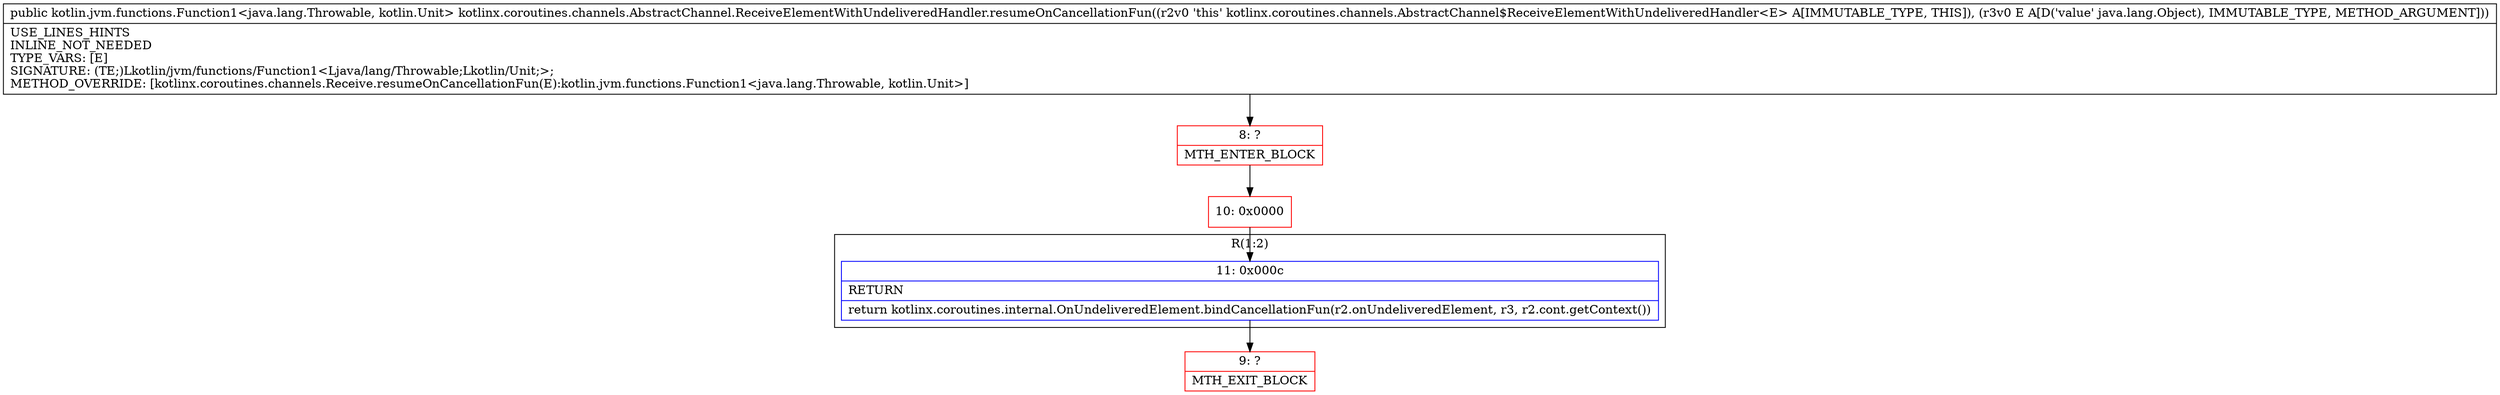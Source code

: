 digraph "CFG forkotlinx.coroutines.channels.AbstractChannel.ReceiveElementWithUndeliveredHandler.resumeOnCancellationFun(Ljava\/lang\/Object;)Lkotlin\/jvm\/functions\/Function1;" {
subgraph cluster_Region_1859421355 {
label = "R(1:2)";
node [shape=record,color=blue];
Node_11 [shape=record,label="{11\:\ 0x000c|RETURN\l|return kotlinx.coroutines.internal.OnUndeliveredElement.bindCancellationFun(r2.onUndeliveredElement, r3, r2.cont.getContext())\l}"];
}
Node_8 [shape=record,color=red,label="{8\:\ ?|MTH_ENTER_BLOCK\l}"];
Node_10 [shape=record,color=red,label="{10\:\ 0x0000}"];
Node_9 [shape=record,color=red,label="{9\:\ ?|MTH_EXIT_BLOCK\l}"];
MethodNode[shape=record,label="{public kotlin.jvm.functions.Function1\<java.lang.Throwable, kotlin.Unit\> kotlinx.coroutines.channels.AbstractChannel.ReceiveElementWithUndeliveredHandler.resumeOnCancellationFun((r2v0 'this' kotlinx.coroutines.channels.AbstractChannel$ReceiveElementWithUndeliveredHandler\<E\> A[IMMUTABLE_TYPE, THIS]), (r3v0 E A[D('value' java.lang.Object), IMMUTABLE_TYPE, METHOD_ARGUMENT]))  | USE_LINES_HINTS\lINLINE_NOT_NEEDED\lTYPE_VARS: [E]\lSIGNATURE: (TE;)Lkotlin\/jvm\/functions\/Function1\<Ljava\/lang\/Throwable;Lkotlin\/Unit;\>;\lMETHOD_OVERRIDE: [kotlinx.coroutines.channels.Receive.resumeOnCancellationFun(E):kotlin.jvm.functions.Function1\<java.lang.Throwable, kotlin.Unit\>]\l}"];
MethodNode -> Node_8;Node_11 -> Node_9;
Node_8 -> Node_10;
Node_10 -> Node_11;
}

